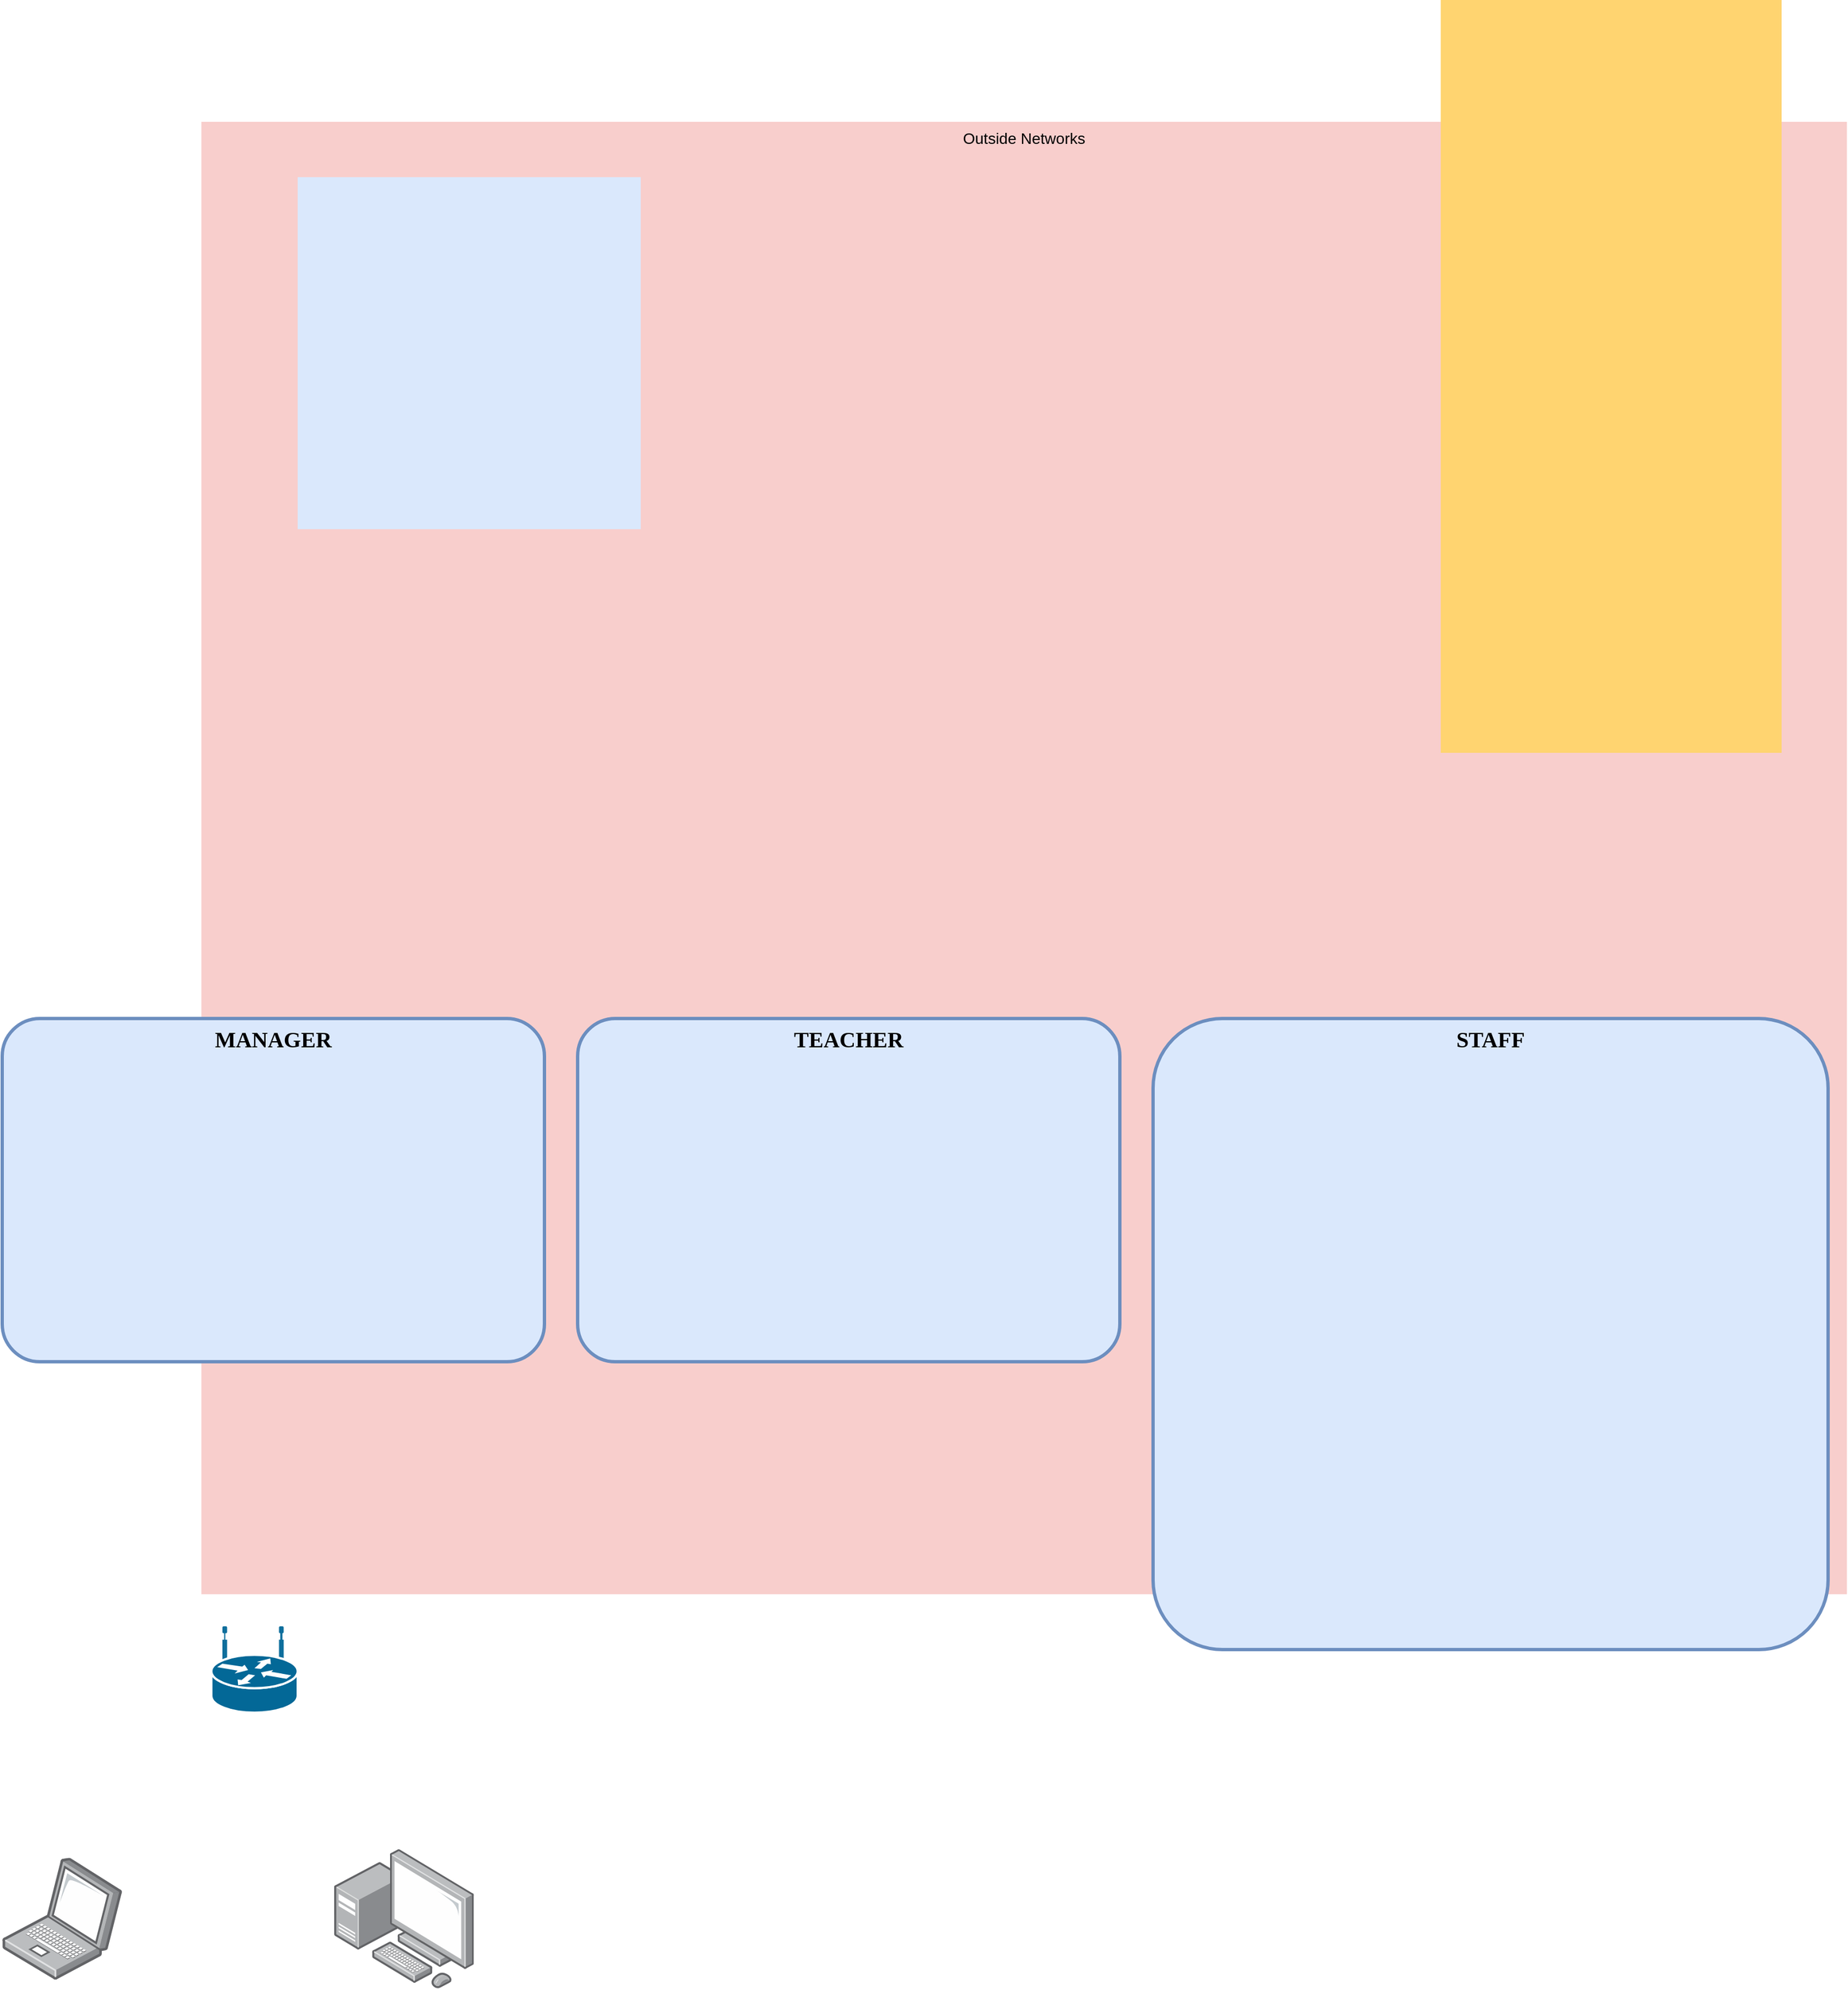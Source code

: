 <mxfile version="26.0.16">
  <diagram name="Page-1" id="e3a06f82-3646-2815-327d-82caf3d4e204">
    <mxGraphModel dx="3837.5" dy="2301" grid="1" gridSize="10" guides="1" tooltips="1" connect="1" arrows="1" fold="1" page="1" pageScale="1.5" pageWidth="1169" pageHeight="826" background="none" math="0" shadow="0">
      <root>
        <mxCell id="0" style=";html=1;" />
        <mxCell id="1" style=";html=1;" parent="0" />
        <mxCell id="6a7d8f32e03d9370-61" value="Outside Networks" style="whiteSpace=wrap;html=1;fillColor=#f8cecc;fontSize=14;strokeColor=none;verticalAlign=top;" parent="1" vertex="1">
          <mxGeometry x="90" y="-120" width="1487" height="1330" as="geometry" />
        </mxCell>
        <mxCell id="6a7d8f32e03d9370-60" value="&lt;b&gt;&lt;font style=&quot;font-size: 20px;&quot; face=&quot;Tahoma&quot;&gt;STAFF&lt;/font&gt;&lt;/b&gt;" style="whiteSpace=wrap;html=1;fillColor=#dae8fc;fontSize=14;strokeColor=#6c8ebf;verticalAlign=top;gradientColor=none;rounded=1;arcSize=11;strokeWidth=3;" parent="1" vertex="1">
          <mxGeometry x="950" y="690" width="610" height="570" as="geometry" />
        </mxCell>
        <mxCell id="6a7d8f32e03d9370-58" value="" style="whiteSpace=wrap;html=1;fillColor=#dae8fc;fontSize=14;strokeColor=none;verticalAlign=top;" parent="1" vertex="1">
          <mxGeometry x="177" y="-70" width="310" height="318" as="geometry" />
        </mxCell>
        <mxCell id="6a7d8f32e03d9370-57" value="" style="whiteSpace=wrap;html=1;fillColor=#FFD470;gradientColor=none;fontSize=14;strokeColor=none;verticalAlign=top;" parent="1" vertex="1">
          <mxGeometry x="1210" y="-230" width="308" height="680" as="geometry" />
        </mxCell>
        <mxCell id="Ot_fKEAJEwtnDoUF3zSi-1" value="&lt;b&gt;&lt;font style=&quot;font-size: 20px;&quot; face=&quot;Tahoma&quot;&gt;TEACHER&lt;/font&gt;&lt;/b&gt;" style="whiteSpace=wrap;html=1;fillColor=#dae8fc;fontSize=14;strokeColor=#6c8ebf;verticalAlign=top;gradientColor=none;rounded=1;arcSize=11;strokeWidth=3;" vertex="1" parent="1">
          <mxGeometry x="430" y="690" width="490" height="310" as="geometry" />
        </mxCell>
        <mxCell id="Ot_fKEAJEwtnDoUF3zSi-2" value="&lt;b&gt;&lt;font style=&quot;font-size: 20px;&quot; face=&quot;Tahoma&quot;&gt;MANAGER&lt;/font&gt;&lt;/b&gt;" style="whiteSpace=wrap;html=1;fillColor=#dae8fc;fontSize=14;strokeColor=#6c8ebf;verticalAlign=top;gradientColor=none;rounded=1;arcSize=11;strokeWidth=3;" vertex="1" parent="1">
          <mxGeometry x="-90" y="690" width="490" height="310" as="geometry" />
        </mxCell>
        <mxCell id="Ot_fKEAJEwtnDoUF3zSi-4" value="" style="image;points=[];aspect=fixed;html=1;align=center;shadow=0;dashed=0;image=img/lib/allied_telesis/computer_and_terminals/Personal_Computer_with_Server.svg;" vertex="1" parent="1">
          <mxGeometry x="210" y="1440.0" width="126.2" height="126.2" as="geometry" />
        </mxCell>
        <mxCell id="Ot_fKEAJEwtnDoUF3zSi-5" value="" style="image;points=[];aspect=fixed;html=1;align=center;shadow=0;dashed=0;image=img/lib/allied_telesis/computer_and_terminals/Laptop.svg;" vertex="1" parent="1">
          <mxGeometry x="-90" y="1448.1" width="108.45" height="110" as="geometry" />
        </mxCell>
        <mxCell id="Ot_fKEAJEwtnDoUF3zSi-6" value="" style="shape=mxgraph.cisco.routers.wireless_router;html=1;pointerEvents=1;dashed=0;fillColor=#036897;strokeColor=#ffffff;strokeWidth=2;verticalLabelPosition=bottom;verticalAlign=top;align=center;outlineConnect=0;" vertex="1" parent="1">
          <mxGeometry x="99" y="1240" width="78" height="77" as="geometry" />
        </mxCell>
      </root>
    </mxGraphModel>
  </diagram>
</mxfile>
